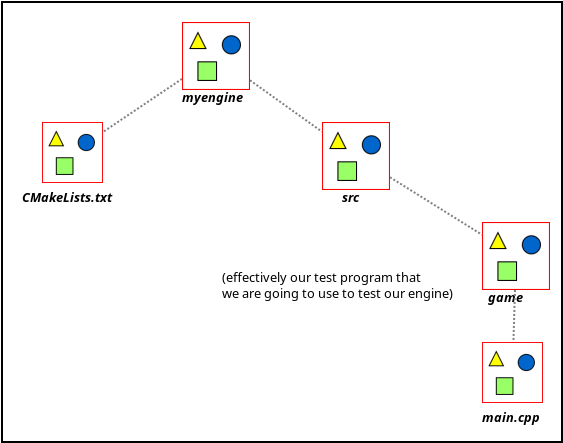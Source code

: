 <?xml version="1.0" encoding="UTF-8"?>
<dia:diagram xmlns:dia="http://www.lysator.liu.se/~alla/dia/">
  <dia:layer name="Background" visible="true" active="true">
    <dia:object type="Flowchart - Box" version="0" id="O0">
      <dia:attribute name="obj_pos">
        <dia:point val="9,7"/>
      </dia:attribute>
      <dia:attribute name="obj_bb">
        <dia:rectangle val="8.95,6.95;37.05,29.05"/>
      </dia:attribute>
      <dia:attribute name="elem_corner">
        <dia:point val="9,7"/>
      </dia:attribute>
      <dia:attribute name="elem_width">
        <dia:real val="28"/>
      </dia:attribute>
      <dia:attribute name="elem_height">
        <dia:real val="22"/>
      </dia:attribute>
      <dia:attribute name="show_background">
        <dia:boolean val="true"/>
      </dia:attribute>
      <dia:attribute name="padding">
        <dia:real val="0.5"/>
      </dia:attribute>
      <dia:attribute name="text">
        <dia:composite type="text">
          <dia:attribute name="string">
            <dia:string>##</dia:string>
          </dia:attribute>
          <dia:attribute name="font">
            <dia:font family="sans" style="0" name="Helvetica"/>
          </dia:attribute>
          <dia:attribute name="height">
            <dia:real val="0.8"/>
          </dia:attribute>
          <dia:attribute name="pos">
            <dia:point val="23,18.195"/>
          </dia:attribute>
          <dia:attribute name="color">
            <dia:color val="#000000"/>
          </dia:attribute>
          <dia:attribute name="alignment">
            <dia:enum val="1"/>
          </dia:attribute>
        </dia:composite>
      </dia:attribute>
    </dia:object>
    <dia:object type="Standard - Line" version="0" id="O1">
      <dia:attribute name="obj_pos">
        <dia:point val="17.903,10.909"/>
      </dia:attribute>
      <dia:attribute name="obj_bb">
        <dia:rectangle val="14.053,10.839;17.972,13.52"/>
      </dia:attribute>
      <dia:attribute name="conn_endpoints">
        <dia:point val="17.903,10.909"/>
        <dia:point val="14.123,13.451"/>
      </dia:attribute>
      <dia:attribute name="numcp">
        <dia:int val="1"/>
      </dia:attribute>
      <dia:attribute name="line_color">
        <dia:color val="#7f7f7f"/>
      </dia:attribute>
      <dia:attribute name="line_style">
        <dia:enum val="4"/>
      </dia:attribute>
      <dia:connections>
        <dia:connection handle="0" to="O2" connection="8"/>
        <dia:connection handle="1" to="O6" connection="8"/>
      </dia:connections>
    </dia:object>
    <dia:object type="Standard - Image" version="0" id="O2">
      <dia:attribute name="obj_pos">
        <dia:point val="18,8"/>
      </dia:attribute>
      <dia:attribute name="obj_bb">
        <dia:rectangle val="17.95,7.95;21.45,11.45"/>
      </dia:attribute>
      <dia:attribute name="elem_corner">
        <dia:point val="18,8"/>
      </dia:attribute>
      <dia:attribute name="elem_width">
        <dia:real val="3.4"/>
      </dia:attribute>
      <dia:attribute name="elem_height">
        <dia:real val="3.4"/>
      </dia:attribute>
      <dia:attribute name="draw_border">
        <dia:boolean val="false"/>
      </dia:attribute>
      <dia:attribute name="keep_aspect">
        <dia:boolean val="true"/>
      </dia:attribute>
      <dia:attribute name="file">
        <dia:string>#/home/kpedersen/Projects/creativelabs/common/images/folder.png#</dia:string>
      </dia:attribute>
    </dia:object>
    <dia:object type="Standard - Image" version="0" id="O3">
      <dia:attribute name="obj_pos">
        <dia:point val="33,24"/>
      </dia:attribute>
      <dia:attribute name="obj_bb">
        <dia:rectangle val="32.95,23.95;36.1,27.1"/>
      </dia:attribute>
      <dia:attribute name="elem_corner">
        <dia:point val="33,24"/>
      </dia:attribute>
      <dia:attribute name="elem_width">
        <dia:real val="3.05"/>
      </dia:attribute>
      <dia:attribute name="elem_height">
        <dia:real val="3.05"/>
      </dia:attribute>
      <dia:attribute name="draw_border">
        <dia:boolean val="false"/>
      </dia:attribute>
      <dia:attribute name="keep_aspect">
        <dia:boolean val="true"/>
      </dia:attribute>
      <dia:attribute name="file">
        <dia:string>#/home/kpedersen/Projects/creativelabs/common/images/file.png#</dia:string>
      </dia:attribute>
    </dia:object>
    <dia:object type="Standard - Image" version="0" id="O4">
      <dia:attribute name="obj_pos">
        <dia:point val="25,13"/>
      </dia:attribute>
      <dia:attribute name="obj_bb">
        <dia:rectangle val="24.95,12.95;28.45,16.45"/>
      </dia:attribute>
      <dia:attribute name="elem_corner">
        <dia:point val="25,13"/>
      </dia:attribute>
      <dia:attribute name="elem_width">
        <dia:real val="3.4"/>
      </dia:attribute>
      <dia:attribute name="elem_height">
        <dia:real val="3.4"/>
      </dia:attribute>
      <dia:attribute name="draw_border">
        <dia:boolean val="false"/>
      </dia:attribute>
      <dia:attribute name="keep_aspect">
        <dia:boolean val="true"/>
      </dia:attribute>
      <dia:attribute name="file">
        <dia:string>#/home/kpedersen/Projects/creativelabs/common/images/folder.png#</dia:string>
      </dia:attribute>
    </dia:object>
    <dia:object type="Standard - Image" version="0" id="O5">
      <dia:attribute name="obj_pos">
        <dia:point val="33,18"/>
      </dia:attribute>
      <dia:attribute name="obj_bb">
        <dia:rectangle val="32.95,17.95;36.45,21.45"/>
      </dia:attribute>
      <dia:attribute name="elem_corner">
        <dia:point val="33,18"/>
      </dia:attribute>
      <dia:attribute name="elem_width">
        <dia:real val="3.4"/>
      </dia:attribute>
      <dia:attribute name="elem_height">
        <dia:real val="3.4"/>
      </dia:attribute>
      <dia:attribute name="draw_border">
        <dia:boolean val="false"/>
      </dia:attribute>
      <dia:attribute name="keep_aspect">
        <dia:boolean val="true"/>
      </dia:attribute>
      <dia:attribute name="file">
        <dia:string>#/home/kpedersen/Projects/creativelabs/common/images/folder.png#</dia:string>
      </dia:attribute>
    </dia:object>
    <dia:object type="Standard - Image" version="0" id="O6">
      <dia:attribute name="obj_pos">
        <dia:point val="11,13"/>
      </dia:attribute>
      <dia:attribute name="obj_bb">
        <dia:rectangle val="10.95,12.95;14.1,16.1"/>
      </dia:attribute>
      <dia:attribute name="elem_corner">
        <dia:point val="11,13"/>
      </dia:attribute>
      <dia:attribute name="elem_width">
        <dia:real val="3.05"/>
      </dia:attribute>
      <dia:attribute name="elem_height">
        <dia:real val="3.05"/>
      </dia:attribute>
      <dia:attribute name="draw_border">
        <dia:boolean val="false"/>
      </dia:attribute>
      <dia:attribute name="keep_aspect">
        <dia:boolean val="true"/>
      </dia:attribute>
      <dia:attribute name="file">
        <dia:string>#/home/kpedersen/Projects/creativelabs/common/images/file.png#</dia:string>
      </dia:attribute>
    </dia:object>
    <dia:object type="Standard - Text" version="1" id="O7">
      <dia:attribute name="obj_pos">
        <dia:point val="18,12"/>
      </dia:attribute>
      <dia:attribute name="obj_bb">
        <dia:rectangle val="18,11.405;21.543,12.15"/>
      </dia:attribute>
      <dia:attribute name="text">
        <dia:composite type="text">
          <dia:attribute name="string">
            <dia:string>#myengine#</dia:string>
          </dia:attribute>
          <dia:attribute name="font">
            <dia:font family="sans" style="88" name="Helvetica-BoldOblique"/>
          </dia:attribute>
          <dia:attribute name="height">
            <dia:real val="0.8"/>
          </dia:attribute>
          <dia:attribute name="pos">
            <dia:point val="18,12"/>
          </dia:attribute>
          <dia:attribute name="color">
            <dia:color val="#000000"/>
          </dia:attribute>
          <dia:attribute name="alignment">
            <dia:enum val="0"/>
          </dia:attribute>
        </dia:composite>
      </dia:attribute>
      <dia:attribute name="valign">
        <dia:enum val="3"/>
      </dia:attribute>
    </dia:object>
    <dia:object type="Standard - Text" version="1" id="O8">
      <dia:attribute name="obj_pos">
        <dia:point val="26,17"/>
      </dia:attribute>
      <dia:attribute name="obj_bb">
        <dia:rectangle val="26,16.405;27.075,17.15"/>
      </dia:attribute>
      <dia:attribute name="text">
        <dia:composite type="text">
          <dia:attribute name="string">
            <dia:string>#src#</dia:string>
          </dia:attribute>
          <dia:attribute name="font">
            <dia:font family="sans" style="88" name="Helvetica-BoldOblique"/>
          </dia:attribute>
          <dia:attribute name="height">
            <dia:real val="0.8"/>
          </dia:attribute>
          <dia:attribute name="pos">
            <dia:point val="26,17"/>
          </dia:attribute>
          <dia:attribute name="color">
            <dia:color val="#000000"/>
          </dia:attribute>
          <dia:attribute name="alignment">
            <dia:enum val="0"/>
          </dia:attribute>
        </dia:composite>
      </dia:attribute>
      <dia:attribute name="valign">
        <dia:enum val="3"/>
      </dia:attribute>
    </dia:object>
    <dia:object type="Standard - Text" version="1" id="O9">
      <dia:attribute name="obj_pos">
        <dia:point val="10,17"/>
      </dia:attribute>
      <dia:attribute name="obj_bb">
        <dia:rectangle val="10,16.405;15.335,17.15"/>
      </dia:attribute>
      <dia:attribute name="text">
        <dia:composite type="text">
          <dia:attribute name="string">
            <dia:string>#CMakeLists.txt#</dia:string>
          </dia:attribute>
          <dia:attribute name="font">
            <dia:font family="sans" style="88" name="Helvetica-BoldOblique"/>
          </dia:attribute>
          <dia:attribute name="height">
            <dia:real val="0.8"/>
          </dia:attribute>
          <dia:attribute name="pos">
            <dia:point val="10,17"/>
          </dia:attribute>
          <dia:attribute name="color">
            <dia:color val="#000000"/>
          </dia:attribute>
          <dia:attribute name="alignment">
            <dia:enum val="0"/>
          </dia:attribute>
        </dia:composite>
      </dia:attribute>
      <dia:attribute name="valign">
        <dia:enum val="3"/>
      </dia:attribute>
    </dia:object>
    <dia:object type="Standard - Text" version="1" id="O10">
      <dia:attribute name="obj_pos">
        <dia:point val="33,22"/>
      </dia:attribute>
      <dia:attribute name="obj_bb">
        <dia:rectangle val="33,21.405;35.438,22.15"/>
      </dia:attribute>
      <dia:attribute name="text">
        <dia:composite type="text">
          <dia:attribute name="string">
            <dia:string>#  game#</dia:string>
          </dia:attribute>
          <dia:attribute name="font">
            <dia:font family="sans" style="88" name="Helvetica-BoldOblique"/>
          </dia:attribute>
          <dia:attribute name="height">
            <dia:real val="0.8"/>
          </dia:attribute>
          <dia:attribute name="pos">
            <dia:point val="33,22"/>
          </dia:attribute>
          <dia:attribute name="color">
            <dia:color val="#000000"/>
          </dia:attribute>
          <dia:attribute name="alignment">
            <dia:enum val="0"/>
          </dia:attribute>
        </dia:composite>
      </dia:attribute>
      <dia:attribute name="valign">
        <dia:enum val="3"/>
      </dia:attribute>
    </dia:object>
    <dia:object type="Standard - Text" version="1" id="O11">
      <dia:attribute name="obj_pos">
        <dia:point val="33,28"/>
      </dia:attribute>
      <dia:attribute name="obj_bb">
        <dia:rectangle val="33,27.405;36.312,28.15"/>
      </dia:attribute>
      <dia:attribute name="text">
        <dia:composite type="text">
          <dia:attribute name="string">
            <dia:string>#main.cpp#</dia:string>
          </dia:attribute>
          <dia:attribute name="font">
            <dia:font family="sans" style="88" name="Helvetica-BoldOblique"/>
          </dia:attribute>
          <dia:attribute name="height">
            <dia:real val="0.8"/>
          </dia:attribute>
          <dia:attribute name="pos">
            <dia:point val="33,28"/>
          </dia:attribute>
          <dia:attribute name="color">
            <dia:color val="#000000"/>
          </dia:attribute>
          <dia:attribute name="alignment">
            <dia:enum val="0"/>
          </dia:attribute>
        </dia:composite>
      </dia:attribute>
      <dia:attribute name="valign">
        <dia:enum val="3"/>
      </dia:attribute>
    </dia:object>
    <dia:object type="Standard - Line" version="0" id="O12">
      <dia:attribute name="obj_pos">
        <dia:point val="21.5,10.986"/>
      </dia:attribute>
      <dia:attribute name="obj_bb">
        <dia:rectangle val="21.43,10.916;24.97,13.484"/>
      </dia:attribute>
      <dia:attribute name="conn_endpoints">
        <dia:point val="21.5,10.986"/>
        <dia:point val="24.9,13.414"/>
      </dia:attribute>
      <dia:attribute name="numcp">
        <dia:int val="1"/>
      </dia:attribute>
      <dia:attribute name="line_color">
        <dia:color val="#7f7f7f"/>
      </dia:attribute>
      <dia:attribute name="line_style">
        <dia:enum val="4"/>
      </dia:attribute>
      <dia:connections>
        <dia:connection handle="0" to="O2" connection="8"/>
        <dia:connection handle="1" to="O4" connection="8"/>
      </dia:connections>
    </dia:object>
    <dia:object type="Standard - Line" version="0" id="O13">
      <dia:attribute name="obj_pos">
        <dia:point val="28.499,15.824"/>
      </dia:attribute>
      <dia:attribute name="obj_bb">
        <dia:rectangle val="28.43,15.755;32.97,18.645"/>
      </dia:attribute>
      <dia:attribute name="conn_endpoints">
        <dia:point val="28.499,15.824"/>
        <dia:point val="32.901,18.576"/>
      </dia:attribute>
      <dia:attribute name="numcp">
        <dia:int val="1"/>
      </dia:attribute>
      <dia:attribute name="line_color">
        <dia:color val="#7f7f7f"/>
      </dia:attribute>
      <dia:attribute name="line_style">
        <dia:enum val="4"/>
      </dia:attribute>
      <dia:connections>
        <dia:connection handle="0" to="O4" connection="8"/>
        <dia:connection handle="1" to="O5" connection="8"/>
      </dia:connections>
    </dia:object>
    <dia:object type="Standard - Line" version="0" id="O14">
      <dia:attribute name="obj_pos">
        <dia:point val="34.646,21.499"/>
      </dia:attribute>
      <dia:attribute name="obj_bb">
        <dia:rectangle val="34.522,21.448;34.697,23.952"/>
      </dia:attribute>
      <dia:attribute name="conn_endpoints">
        <dia:point val="34.646,21.499"/>
        <dia:point val="34.574,23.9"/>
      </dia:attribute>
      <dia:attribute name="numcp">
        <dia:int val="1"/>
      </dia:attribute>
      <dia:attribute name="line_color">
        <dia:color val="#7f7f7f"/>
      </dia:attribute>
      <dia:attribute name="line_style">
        <dia:enum val="4"/>
      </dia:attribute>
      <dia:connections>
        <dia:connection handle="0" to="O5" connection="8"/>
        <dia:connection handle="1" to="O3" connection="8"/>
      </dia:connections>
    </dia:object>
    <dia:object type="Standard - Text" version="1" id="O15">
      <dia:attribute name="obj_pos">
        <dia:point val="20,21"/>
      </dia:attribute>
      <dia:attribute name="obj_bb">
        <dia:rectangle val="20,20.405;32.502,21.95"/>
      </dia:attribute>
      <dia:attribute name="text">
        <dia:composite type="text">
          <dia:attribute name="string">
            <dia:string>#(effectively our test program that
we are going to use to test our engine)#</dia:string>
          </dia:attribute>
          <dia:attribute name="font">
            <dia:font family="sans" style="0" name="Helvetica"/>
          </dia:attribute>
          <dia:attribute name="height">
            <dia:real val="0.8"/>
          </dia:attribute>
          <dia:attribute name="pos">
            <dia:point val="20,21"/>
          </dia:attribute>
          <dia:attribute name="color">
            <dia:color val="#000000"/>
          </dia:attribute>
          <dia:attribute name="alignment">
            <dia:enum val="0"/>
          </dia:attribute>
        </dia:composite>
      </dia:attribute>
      <dia:attribute name="valign">
        <dia:enum val="3"/>
      </dia:attribute>
    </dia:object>
  </dia:layer>
</dia:diagram>
